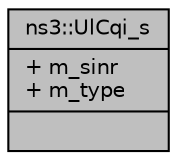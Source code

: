 digraph "ns3::UlCqi_s"
{
  edge [fontname="Helvetica",fontsize="10",labelfontname="Helvetica",labelfontsize="10"];
  node [fontname="Helvetica",fontsize="10",shape=record];
  Node1 [label="{ns3::UlCqi_s\n|+ m_sinr\l+ m_type\l|}",height=0.2,width=0.4,color="black", fillcolor="grey75", style="filled", fontcolor="black"];
}
